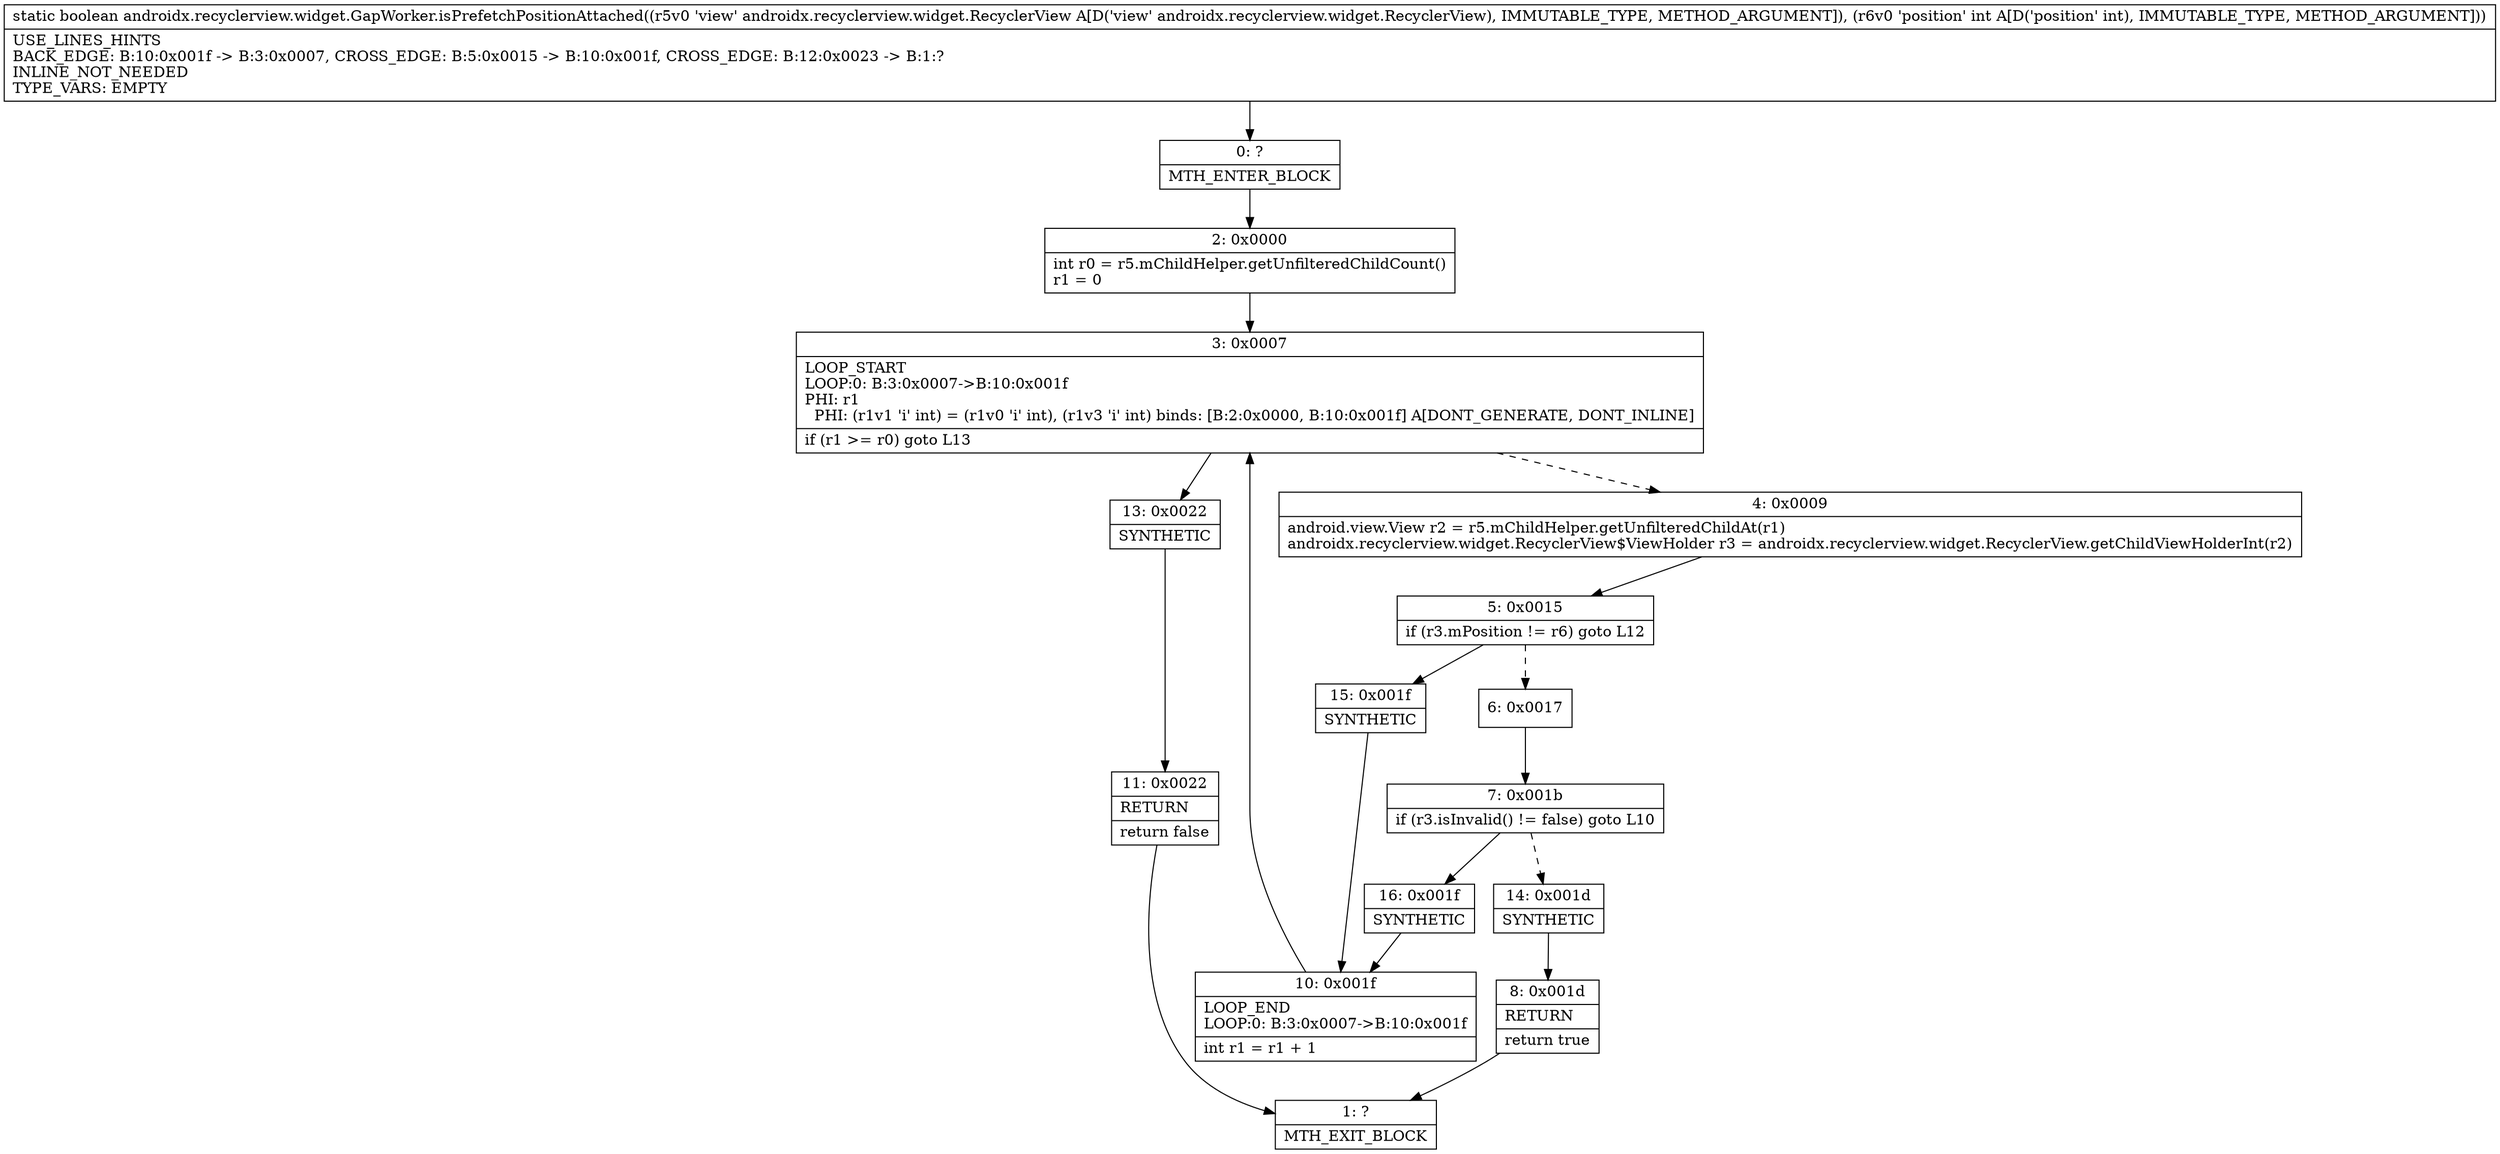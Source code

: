 digraph "CFG forandroidx.recyclerview.widget.GapWorker.isPrefetchPositionAttached(Landroidx\/recyclerview\/widget\/RecyclerView;I)Z" {
Node_0 [shape=record,label="{0\:\ ?|MTH_ENTER_BLOCK\l}"];
Node_2 [shape=record,label="{2\:\ 0x0000|int r0 = r5.mChildHelper.getUnfilteredChildCount()\lr1 = 0\l}"];
Node_3 [shape=record,label="{3\:\ 0x0007|LOOP_START\lLOOP:0: B:3:0x0007\-\>B:10:0x001f\lPHI: r1 \l  PHI: (r1v1 'i' int) = (r1v0 'i' int), (r1v3 'i' int) binds: [B:2:0x0000, B:10:0x001f] A[DONT_GENERATE, DONT_INLINE]\l|if (r1 \>= r0) goto L13\l}"];
Node_4 [shape=record,label="{4\:\ 0x0009|android.view.View r2 = r5.mChildHelper.getUnfilteredChildAt(r1)\landroidx.recyclerview.widget.RecyclerView$ViewHolder r3 = androidx.recyclerview.widget.RecyclerView.getChildViewHolderInt(r2)\l}"];
Node_5 [shape=record,label="{5\:\ 0x0015|if (r3.mPosition != r6) goto L12\l}"];
Node_6 [shape=record,label="{6\:\ 0x0017}"];
Node_7 [shape=record,label="{7\:\ 0x001b|if (r3.isInvalid() != false) goto L10\l}"];
Node_14 [shape=record,label="{14\:\ 0x001d|SYNTHETIC\l}"];
Node_8 [shape=record,label="{8\:\ 0x001d|RETURN\l|return true\l}"];
Node_1 [shape=record,label="{1\:\ ?|MTH_EXIT_BLOCK\l}"];
Node_16 [shape=record,label="{16\:\ 0x001f|SYNTHETIC\l}"];
Node_10 [shape=record,label="{10\:\ 0x001f|LOOP_END\lLOOP:0: B:3:0x0007\-\>B:10:0x001f\l|int r1 = r1 + 1\l}"];
Node_15 [shape=record,label="{15\:\ 0x001f|SYNTHETIC\l}"];
Node_13 [shape=record,label="{13\:\ 0x0022|SYNTHETIC\l}"];
Node_11 [shape=record,label="{11\:\ 0x0022|RETURN\l|return false\l}"];
MethodNode[shape=record,label="{static boolean androidx.recyclerview.widget.GapWorker.isPrefetchPositionAttached((r5v0 'view' androidx.recyclerview.widget.RecyclerView A[D('view' androidx.recyclerview.widget.RecyclerView), IMMUTABLE_TYPE, METHOD_ARGUMENT]), (r6v0 'position' int A[D('position' int), IMMUTABLE_TYPE, METHOD_ARGUMENT]))  | USE_LINES_HINTS\lBACK_EDGE: B:10:0x001f \-\> B:3:0x0007, CROSS_EDGE: B:5:0x0015 \-\> B:10:0x001f, CROSS_EDGE: B:12:0x0023 \-\> B:1:?\lINLINE_NOT_NEEDED\lTYPE_VARS: EMPTY\l}"];
MethodNode -> Node_0;Node_0 -> Node_2;
Node_2 -> Node_3;
Node_3 -> Node_4[style=dashed];
Node_3 -> Node_13;
Node_4 -> Node_5;
Node_5 -> Node_6[style=dashed];
Node_5 -> Node_15;
Node_6 -> Node_7;
Node_7 -> Node_14[style=dashed];
Node_7 -> Node_16;
Node_14 -> Node_8;
Node_8 -> Node_1;
Node_16 -> Node_10;
Node_10 -> Node_3;
Node_15 -> Node_10;
Node_13 -> Node_11;
Node_11 -> Node_1;
}

